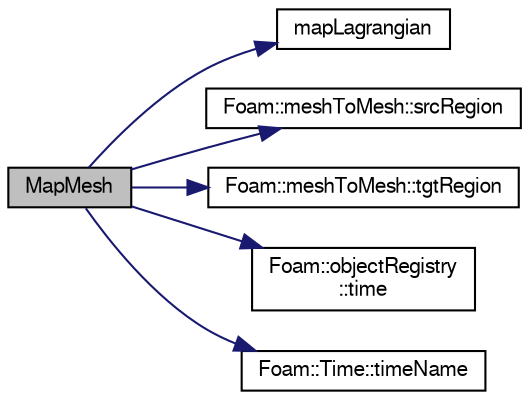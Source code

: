 digraph "MapMesh"
{
  bgcolor="transparent";
  edge [fontname="FreeSans",fontsize="10",labelfontname="FreeSans",labelfontsize="10"];
  node [fontname="FreeSans",fontsize="10",shape=record];
  rankdir="LR";
  Node135709 [label="MapMesh",height=0.2,width=0.4,color="black", fillcolor="grey75", style="filled", fontcolor="black"];
  Node135709 -> Node135710 [color="midnightblue",fontsize="10",style="solid",fontname="FreeSans"];
  Node135710 [label="mapLagrangian",height=0.2,width=0.4,color="black",URL="$a21124.html#a59157ea27aeb370071a329f0f6d07b0d",tooltip="Maps lagrangian positions and fields. "];
  Node135709 -> Node135711 [color="midnightblue",fontsize="10",style="solid",fontname="FreeSans"];
  Node135711 [label="Foam::meshToMesh::srcRegion",height=0.2,width=0.4,color="black",URL="$a29254.html#ac6ae09b46ffe2224f337c38e9c1e54e5",tooltip="Return const access to the source mesh. "];
  Node135709 -> Node135712 [color="midnightblue",fontsize="10",style="solid",fontname="FreeSans"];
  Node135712 [label="Foam::meshToMesh::tgtRegion",height=0.2,width=0.4,color="black",URL="$a29254.html#af443d4c0a7a631aad06737a1b94f2b55",tooltip="Return const access to the target mesh. "];
  Node135709 -> Node135713 [color="midnightblue",fontsize="10",style="solid",fontname="FreeSans"];
  Node135713 [label="Foam::objectRegistry\l::time",height=0.2,width=0.4,color="black",URL="$a26326.html#a0d94096809fe3376b29a2a29ca11bb18",tooltip="Return time. "];
  Node135709 -> Node135714 [color="midnightblue",fontsize="10",style="solid",fontname="FreeSans"];
  Node135714 [label="Foam::Time::timeName",height=0.2,width=0.4,color="black",URL="$a26350.html#ad9d86fef6eca18797c786726cf925179",tooltip="Return time name of given scalar time. "];
}
